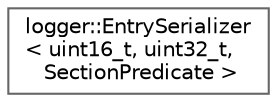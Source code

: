digraph "Graphical Class Hierarchy"
{
 // LATEX_PDF_SIZE
  bgcolor="transparent";
  edge [fontname=Helvetica,fontsize=10,labelfontname=Helvetica,labelfontsize=10];
  node [fontname=Helvetica,fontsize=10,shape=box,height=0.2,width=0.4];
  rankdir="LR";
  Node0 [id="Node000000",label="logger::EntrySerializer\l\< uint16_t, uint32_t,\l SectionPredicate \>",height=0.2,width=0.4,color="grey40", fillcolor="white", style="filled",URL="$d8/d28/classlogger_1_1EntrySerializer.html",tooltip=" "];
}
